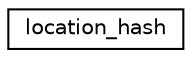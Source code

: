 digraph "Graphical Class Hierarchy"
{
  edge [fontname="Helvetica",fontsize="10",labelfontname="Helvetica",labelfontsize="10"];
  node [fontname="Helvetica",fontsize="10",shape=record];
  rankdir="LR";
  Node0 [label="location_hash",height=0.2,width=0.4,color="black", fillcolor="white", style="filled",URL="$structlocation__hash.html",tooltip="Redefinition of the default hash and equal function for the Location class. "];
}
